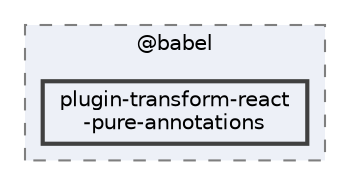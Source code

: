 digraph "pkiclassroomrescheduler/src/main/frontend/node_modules/@babel/plugin-transform-react-pure-annotations"
{
 // LATEX_PDF_SIZE
  bgcolor="transparent";
  edge [fontname=Helvetica,fontsize=10,labelfontname=Helvetica,labelfontsize=10];
  node [fontname=Helvetica,fontsize=10,shape=box,height=0.2,width=0.4];
  compound=true
  subgraph clusterdir_bc8070c8b402176472541bb6f0cba6df {
    graph [ bgcolor="#edf0f7", pencolor="grey50", label="@babel", fontname=Helvetica,fontsize=10 style="filled,dashed", URL="dir_bc8070c8b402176472541bb6f0cba6df.html",tooltip=""]
  dir_9698cc2a77d4d006e8c2e11d1ed3fe24 [label="plugin-transform-react\l-pure-annotations", fillcolor="#edf0f7", color="grey25", style="filled,bold", URL="dir_9698cc2a77d4d006e8c2e11d1ed3fe24.html",tooltip=""];
  }
}
